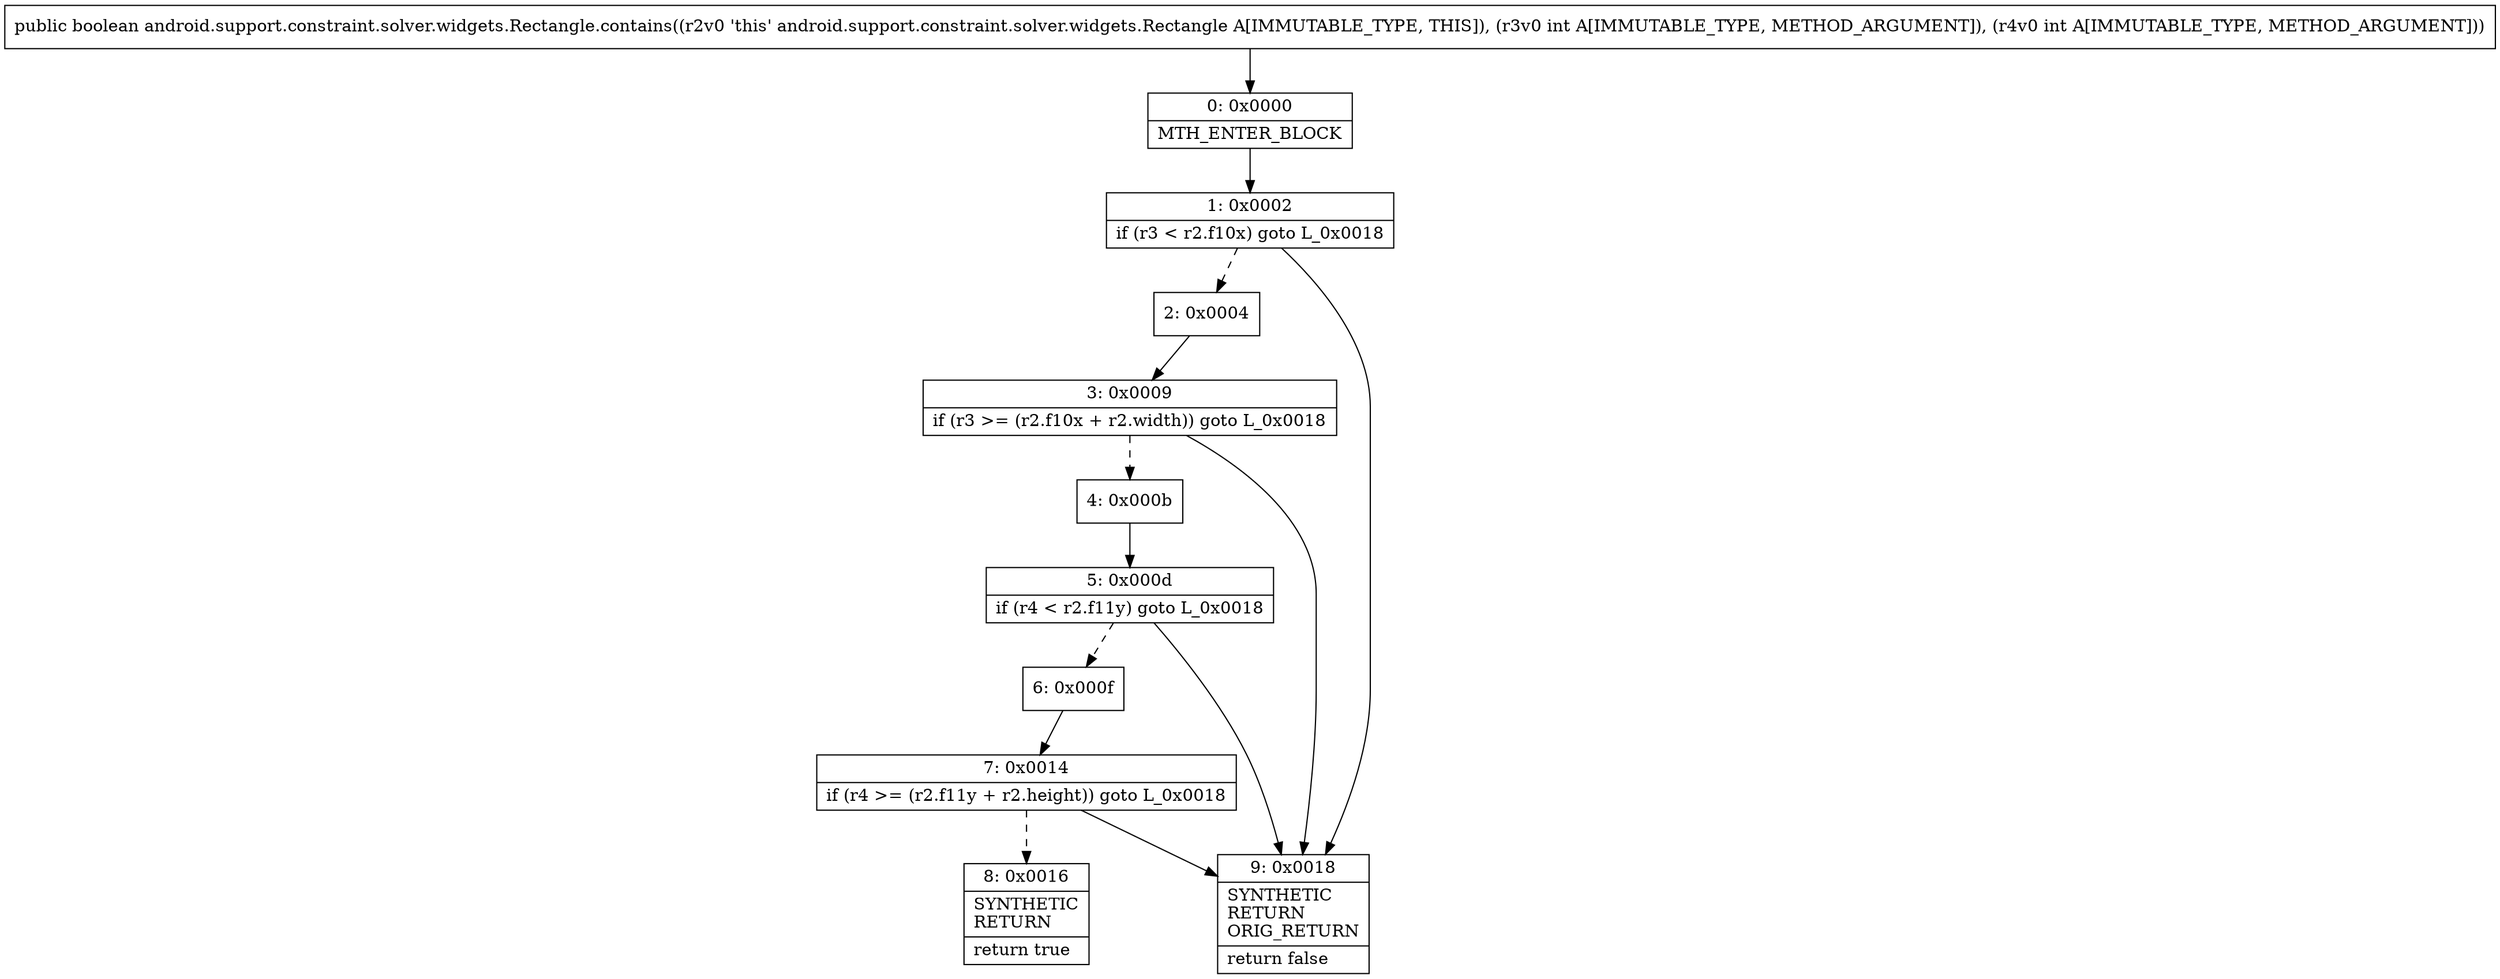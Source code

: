 digraph "CFG forandroid.support.constraint.solver.widgets.Rectangle.contains(II)Z" {
Node_0 [shape=record,label="{0\:\ 0x0000|MTH_ENTER_BLOCK\l}"];
Node_1 [shape=record,label="{1\:\ 0x0002|if (r3 \< r2.f10x) goto L_0x0018\l}"];
Node_2 [shape=record,label="{2\:\ 0x0004}"];
Node_3 [shape=record,label="{3\:\ 0x0009|if (r3 \>= (r2.f10x + r2.width)) goto L_0x0018\l}"];
Node_4 [shape=record,label="{4\:\ 0x000b}"];
Node_5 [shape=record,label="{5\:\ 0x000d|if (r4 \< r2.f11y) goto L_0x0018\l}"];
Node_6 [shape=record,label="{6\:\ 0x000f}"];
Node_7 [shape=record,label="{7\:\ 0x0014|if (r4 \>= (r2.f11y + r2.height)) goto L_0x0018\l}"];
Node_8 [shape=record,label="{8\:\ 0x0016|SYNTHETIC\lRETURN\l|return true\l}"];
Node_9 [shape=record,label="{9\:\ 0x0018|SYNTHETIC\lRETURN\lORIG_RETURN\l|return false\l}"];
MethodNode[shape=record,label="{public boolean android.support.constraint.solver.widgets.Rectangle.contains((r2v0 'this' android.support.constraint.solver.widgets.Rectangle A[IMMUTABLE_TYPE, THIS]), (r3v0 int A[IMMUTABLE_TYPE, METHOD_ARGUMENT]), (r4v0 int A[IMMUTABLE_TYPE, METHOD_ARGUMENT])) }"];
MethodNode -> Node_0;
Node_0 -> Node_1;
Node_1 -> Node_2[style=dashed];
Node_1 -> Node_9;
Node_2 -> Node_3;
Node_3 -> Node_4[style=dashed];
Node_3 -> Node_9;
Node_4 -> Node_5;
Node_5 -> Node_6[style=dashed];
Node_5 -> Node_9;
Node_6 -> Node_7;
Node_7 -> Node_8[style=dashed];
Node_7 -> Node_9;
}

